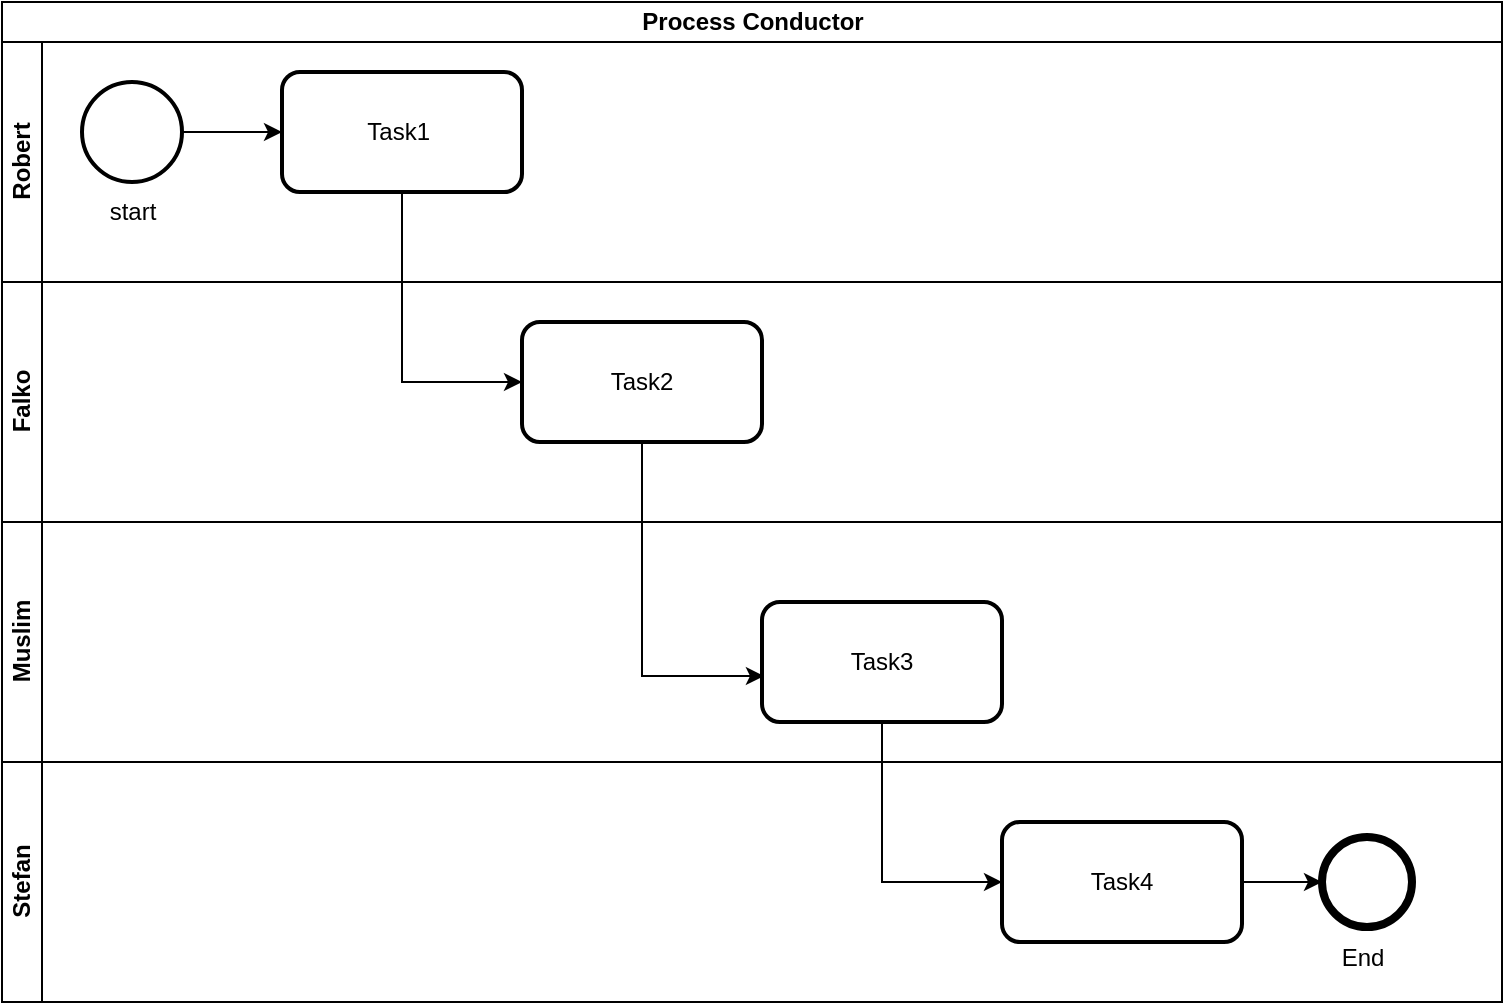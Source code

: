<mxfile version="21.6.5" type="github">
  <diagram name="Page-1" id="CvdjDr0i6Jg4rvcCn6lh">
    <mxGraphModel dx="954" dy="648" grid="1" gridSize="10" guides="1" tooltips="1" connect="1" arrows="1" fold="1" page="1" pageScale="1" pageWidth="850" pageHeight="1100" math="0" shadow="0">
      <root>
        <mxCell id="0" />
        <mxCell id="1" parent="0" />
        <mxCell id="A4L6mwuvSIxqWADnMrzc-7" value="Process Conductor" style="swimlane;childLayout=stackLayout;resizeParent=1;resizeParentMax=0;horizontal=1;startSize=20;horizontalStack=0;html=1;" vertex="1" parent="1">
          <mxGeometry x="80" y="140" width="750" height="380" as="geometry" />
        </mxCell>
        <mxCell id="A4L6mwuvSIxqWADnMrzc-8" value="Robert&lt;br&gt;" style="swimlane;startSize=20;horizontal=0;html=1;" vertex="1" parent="A4L6mwuvSIxqWADnMrzc-7">
          <mxGeometry y="20" width="750" height="120" as="geometry" />
        </mxCell>
        <mxCell id="A4L6mwuvSIxqWADnMrzc-17" style="edgeStyle=orthogonalEdgeStyle;rounded=0;orthogonalLoop=1;jettySize=auto;html=1;entryX=0;entryY=0.5;entryDx=0;entryDy=0;" edge="1" parent="A4L6mwuvSIxqWADnMrzc-8" source="A4L6mwuvSIxqWADnMrzc-12" target="A4L6mwuvSIxqWADnMrzc-16">
          <mxGeometry relative="1" as="geometry" />
        </mxCell>
        <mxCell id="A4L6mwuvSIxqWADnMrzc-12" value="" style="ellipse;whiteSpace=wrap;html=1;aspect=fixed;strokeWidth=2;" vertex="1" parent="A4L6mwuvSIxqWADnMrzc-8">
          <mxGeometry x="40" y="20" width="50" height="50" as="geometry" />
        </mxCell>
        <mxCell id="A4L6mwuvSIxqWADnMrzc-16" value="Task1&amp;nbsp;" style="rounded=1;whiteSpace=wrap;html=1;strokeWidth=2;" vertex="1" parent="A4L6mwuvSIxqWADnMrzc-8">
          <mxGeometry x="140" y="15" width="120" height="60" as="geometry" />
        </mxCell>
        <mxCell id="A4L6mwuvSIxqWADnMrzc-21" value="start&lt;br&gt;" style="text;html=1;align=center;verticalAlign=middle;resizable=0;points=[];autosize=1;strokeColor=none;fillColor=none;" vertex="1" parent="A4L6mwuvSIxqWADnMrzc-8">
          <mxGeometry x="40" y="70" width="50" height="30" as="geometry" />
        </mxCell>
        <mxCell id="A4L6mwuvSIxqWADnMrzc-9" value="Falko&lt;br&gt;" style="swimlane;startSize=20;horizontal=0;html=1;" vertex="1" parent="A4L6mwuvSIxqWADnMrzc-7">
          <mxGeometry y="140" width="750" height="120" as="geometry" />
        </mxCell>
        <mxCell id="A4L6mwuvSIxqWADnMrzc-19" value="Task2&lt;br&gt;" style="rounded=1;whiteSpace=wrap;html=1;strokeWidth=2;" vertex="1" parent="A4L6mwuvSIxqWADnMrzc-9">
          <mxGeometry x="260" y="20" width="120" height="60" as="geometry" />
        </mxCell>
        <mxCell id="A4L6mwuvSIxqWADnMrzc-10" value="Muslim&lt;br&gt;" style="swimlane;startSize=20;horizontal=0;html=1;strokeWidth=1;" vertex="1" parent="A4L6mwuvSIxqWADnMrzc-7">
          <mxGeometry y="260" width="750" height="120" as="geometry" />
        </mxCell>
        <mxCell id="A4L6mwuvSIxqWADnMrzc-22" value="Task3" style="rounded=1;whiteSpace=wrap;html=1;strokeWidth=2;" vertex="1" parent="A4L6mwuvSIxqWADnMrzc-10">
          <mxGeometry x="380" y="40" width="120" height="60" as="geometry" />
        </mxCell>
        <mxCell id="A4L6mwuvSIxqWADnMrzc-20" style="edgeStyle=orthogonalEdgeStyle;rounded=0;orthogonalLoop=1;jettySize=auto;html=1;exitX=0.5;exitY=1;exitDx=0;exitDy=0;entryX=0;entryY=0.5;entryDx=0;entryDy=0;" edge="1" parent="A4L6mwuvSIxqWADnMrzc-7" source="A4L6mwuvSIxqWADnMrzc-16" target="A4L6mwuvSIxqWADnMrzc-19">
          <mxGeometry relative="1" as="geometry" />
        </mxCell>
        <mxCell id="A4L6mwuvSIxqWADnMrzc-23" style="edgeStyle=orthogonalEdgeStyle;rounded=0;orthogonalLoop=1;jettySize=auto;html=1;exitX=0.5;exitY=1;exitDx=0;exitDy=0;entryX=0.008;entryY=0.617;entryDx=0;entryDy=0;entryPerimeter=0;" edge="1" parent="A4L6mwuvSIxqWADnMrzc-7" source="A4L6mwuvSIxqWADnMrzc-19" target="A4L6mwuvSIxqWADnMrzc-22">
          <mxGeometry relative="1" as="geometry" />
        </mxCell>
        <mxCell id="A4L6mwuvSIxqWADnMrzc-11" value="Stefan&lt;br&gt;" style="swimlane;startSize=20;horizontal=0;html=1;strokeWidth=1;" vertex="1" parent="1">
          <mxGeometry x="80" y="520" width="750" height="120" as="geometry" />
        </mxCell>
        <mxCell id="A4L6mwuvSIxqWADnMrzc-29" style="edgeStyle=orthogonalEdgeStyle;rounded=0;orthogonalLoop=1;jettySize=auto;html=1;exitX=1;exitY=0.5;exitDx=0;exitDy=0;entryX=0;entryY=0.5;entryDx=0;entryDy=0;" edge="1" parent="A4L6mwuvSIxqWADnMrzc-11" source="A4L6mwuvSIxqWADnMrzc-26" target="A4L6mwuvSIxqWADnMrzc-28">
          <mxGeometry relative="1" as="geometry" />
        </mxCell>
        <mxCell id="A4L6mwuvSIxqWADnMrzc-26" value="Task4" style="rounded=1;whiteSpace=wrap;html=1;strokeWidth=2;" vertex="1" parent="A4L6mwuvSIxqWADnMrzc-11">
          <mxGeometry x="500" y="30" width="120" height="60" as="geometry" />
        </mxCell>
        <mxCell id="A4L6mwuvSIxqWADnMrzc-28" value="" style="ellipse;whiteSpace=wrap;html=1;aspect=fixed;strokeWidth=4;" vertex="1" parent="A4L6mwuvSIxqWADnMrzc-11">
          <mxGeometry x="660" y="37.5" width="45" height="45" as="geometry" />
        </mxCell>
        <mxCell id="A4L6mwuvSIxqWADnMrzc-31" value="End&lt;br&gt;" style="text;html=1;align=center;verticalAlign=middle;resizable=0;points=[];autosize=1;strokeColor=none;fillColor=none;" vertex="1" parent="A4L6mwuvSIxqWADnMrzc-11">
          <mxGeometry x="660" y="82.5" width="40" height="30" as="geometry" />
        </mxCell>
        <mxCell id="A4L6mwuvSIxqWADnMrzc-27" style="edgeStyle=orthogonalEdgeStyle;rounded=0;orthogonalLoop=1;jettySize=auto;html=1;exitX=0.5;exitY=1;exitDx=0;exitDy=0;entryX=0;entryY=0.5;entryDx=0;entryDy=0;" edge="1" parent="1" source="A4L6mwuvSIxqWADnMrzc-22" target="A4L6mwuvSIxqWADnMrzc-26">
          <mxGeometry relative="1" as="geometry" />
        </mxCell>
      </root>
    </mxGraphModel>
  </diagram>
</mxfile>
